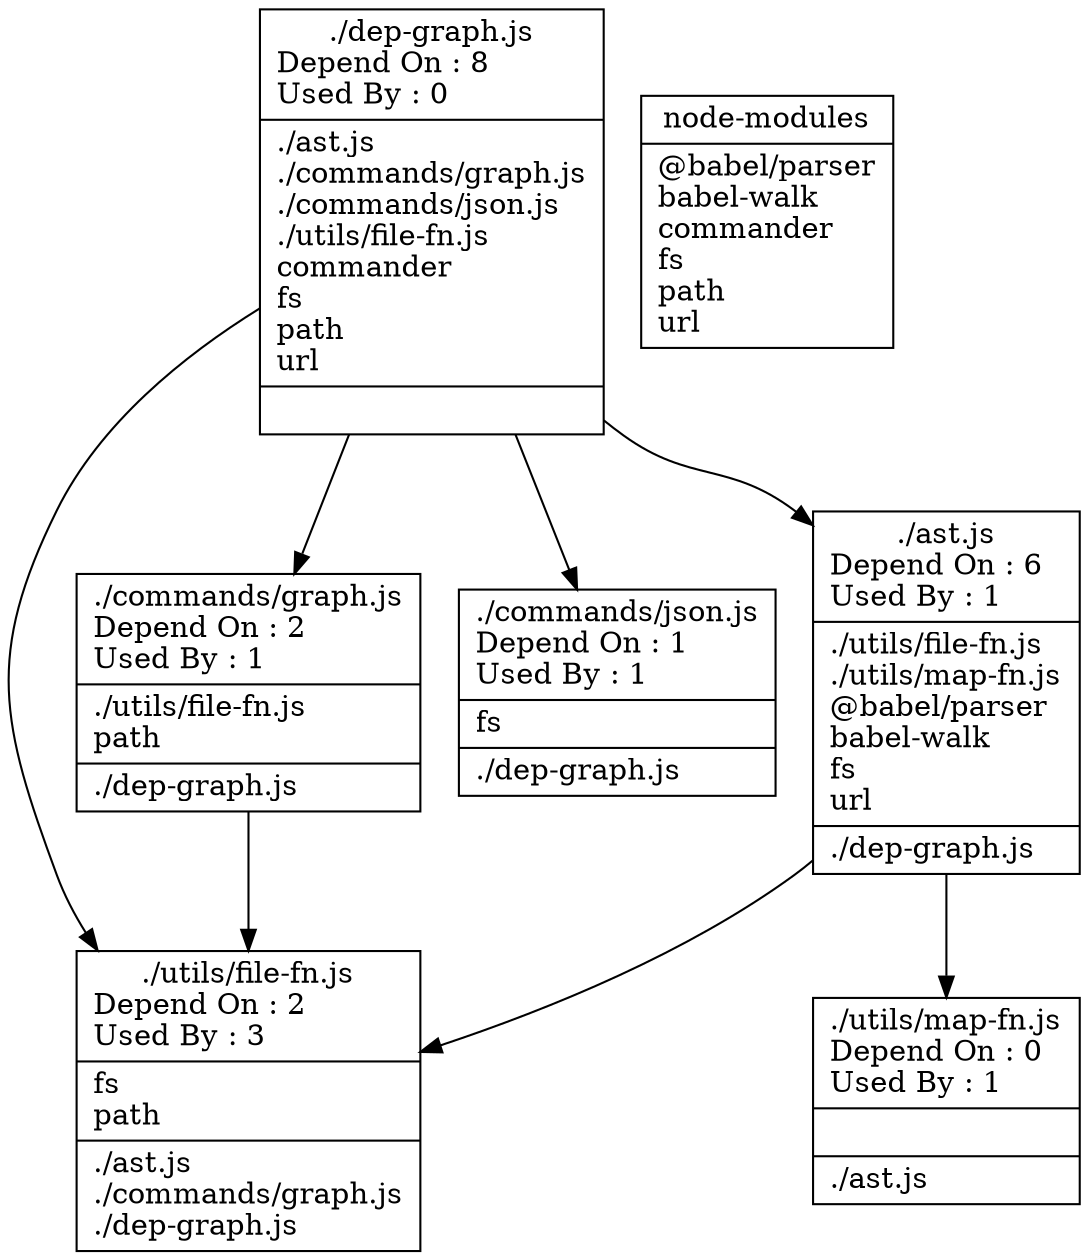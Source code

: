 digraph {
node [shape=record];
"./ast.js" [label="{ ./ast.js\n
Depend On : 6\l
Used By : 1\l
|
		./utils/file-fn.js\l
		./utils/map-fn.js\l
		@babel/parser\l
		babel-walk\l
		fs\l
		url\l
|
		./dep-graph.js\l
}"];

"./dep-graph.js" [label="{ ./dep-graph.js\n
Depend On : 8\l
Used By : 0\l
|
		./ast.js\l
		./commands/graph.js\l
		./commands/json.js\l
		./utils/file-fn.js\l
		commander\l
		fs\l
		path\l
		url\l
|
}"];

"./commands/graph.js" [label="{ ./commands/graph.js\n
Depend On : 2\l
Used By : 1\l
|
		./utils/file-fn.js\l
		path\l
|
		./dep-graph.js\l
}"];

"./commands/json.js" [label="{ ./commands/json.js\n
Depend On : 1\l
Used By : 1\l
|
		fs\l
|
		./dep-graph.js\l
}"];

"./utils/file-fn.js" [label="{ ./utils/file-fn.js\n
Depend On : 2\l
Used By : 3\l
|
		fs\l
		path\l
|
		./ast.js\l
		./commands/graph.js\l
		./dep-graph.js\l
}"];

"./utils/map-fn.js" [label="{ ./utils/map-fn.js\n
Depend On : 0\l
Used By : 1\l
|
|
		./ast.js\l
}"];

"node-modules" [label="{node-modules\n | 
 		@babel/parser\l
		babel-walk\l
		commander\l
		fs\l
		path\l
		url\l
}"];
"./ast.js"->"./utils/file-fn.js"
"./ast.js"->"./utils/map-fn.js"
"./dep-graph.js"->"./ast.js"
"./dep-graph.js"->"./commands/graph.js"
"./dep-graph.js"->"./commands/json.js"
"./dep-graph.js"->"./utils/file-fn.js"
"./commands/graph.js"->"./utils/file-fn.js"
}
